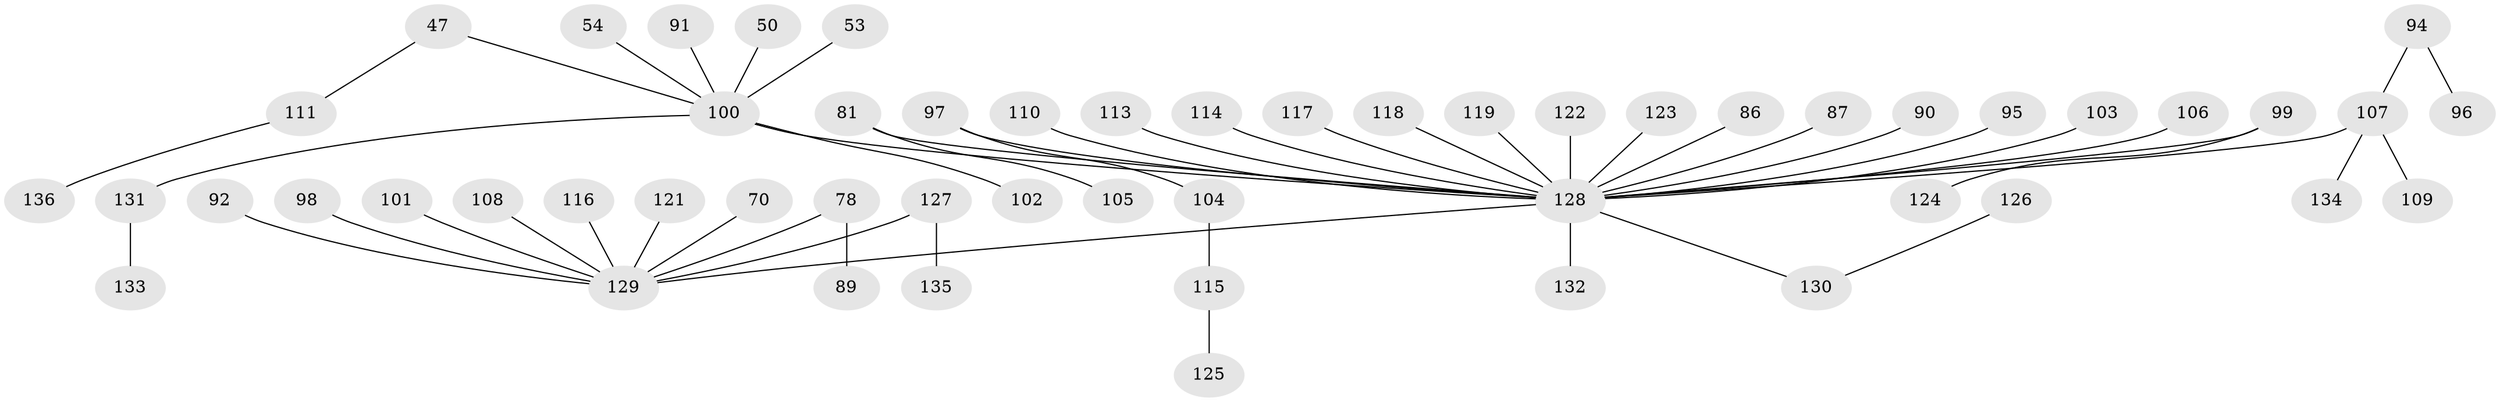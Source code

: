 // original degree distribution, {6: 0.022058823529411766, 3: 0.15441176470588236, 1: 0.45588235294117646, 5: 0.03676470588235294, 4: 0.04411764705882353, 2: 0.2867647058823529}
// Generated by graph-tools (version 1.1) at 2025/56/03/04/25 21:56:42]
// undirected, 54 vertices, 53 edges
graph export_dot {
graph [start="1"]
  node [color=gray90,style=filled];
  47;
  50;
  53;
  54;
  70;
  78;
  81;
  86;
  87;
  89;
  90;
  91;
  92;
  94;
  95;
  96;
  97;
  98;
  99;
  100 [super="+34+40+38"];
  101;
  102;
  103;
  104;
  105;
  106;
  107 [super="+88+59"];
  108;
  109;
  110;
  111;
  113;
  114;
  115;
  116;
  117;
  118;
  119;
  121;
  122;
  123;
  124;
  125;
  126;
  127 [super="+85"];
  128 [super="+46+72+42+58+43+63+66+64+36+77+65+120+74+68+80+76+73+82+83+45"];
  129 [super="+11+56+67+71+75+55+69+84+41"];
  130 [super="+93"];
  131;
  132;
  133;
  134;
  135;
  136;
  47 -- 111;
  47 -- 100;
  50 -- 100;
  53 -- 100;
  54 -- 100;
  70 -- 129;
  78 -- 89;
  78 -- 129;
  81 -- 105;
  81 -- 128;
  86 -- 128;
  87 -- 128;
  90 -- 128;
  91 -- 100;
  92 -- 129;
  94 -- 96;
  94 -- 107;
  95 -- 128;
  97 -- 104;
  97 -- 128;
  98 -- 129;
  99 -- 124;
  99 -- 128;
  100 -- 102;
  100 -- 131;
  100 -- 128;
  101 -- 129;
  103 -- 128;
  104 -- 115;
  106 -- 128;
  107 -- 134;
  107 -- 128;
  107 -- 109;
  108 -- 129;
  110 -- 128;
  111 -- 136;
  113 -- 128;
  114 -- 128;
  115 -- 125;
  116 -- 129;
  117 -- 128;
  118 -- 128;
  119 -- 128;
  121 -- 129;
  122 -- 128;
  123 -- 128;
  126 -- 130;
  127 -- 135;
  127 -- 129;
  128 -- 129;
  128 -- 132;
  128 -- 130;
  131 -- 133;
}
